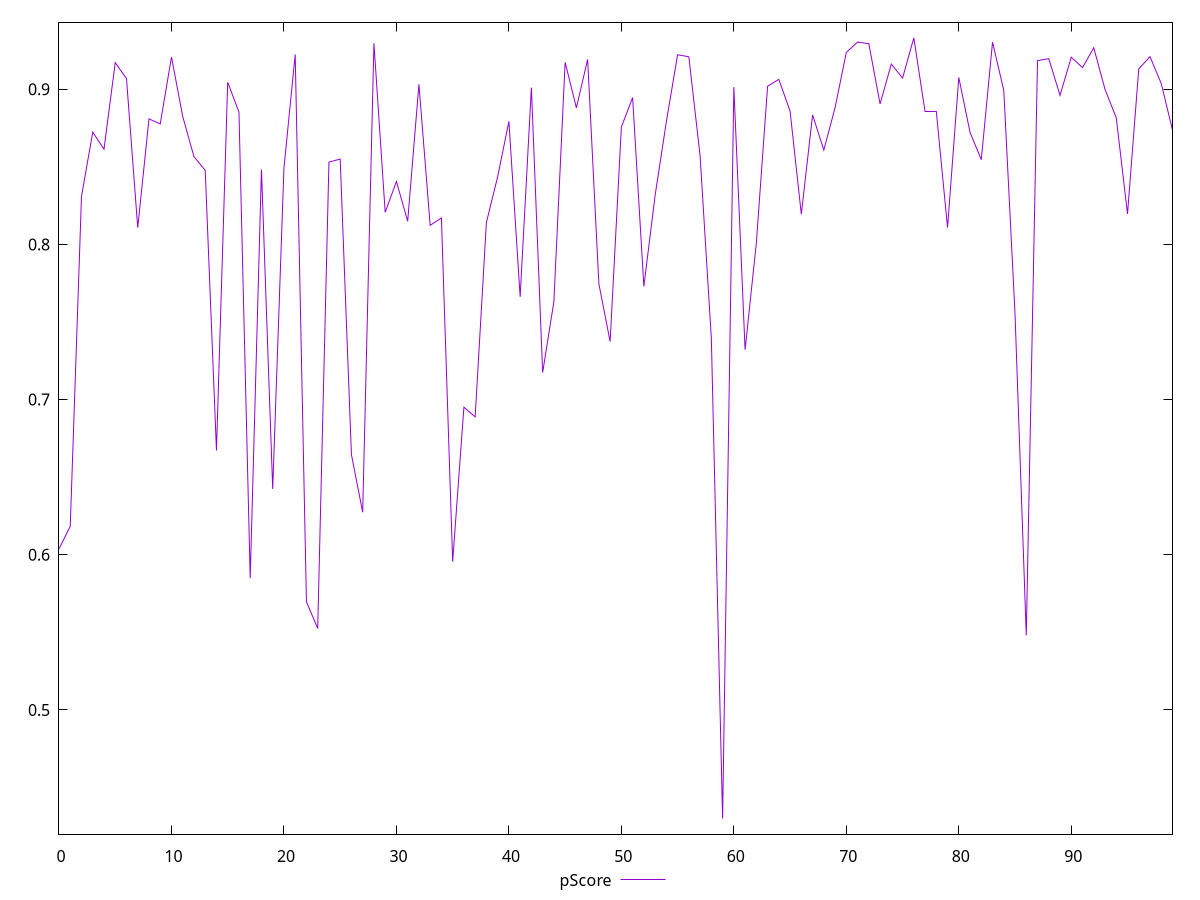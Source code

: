 reset

$pScore <<EOF
0 0.6037510987556489
1 0.6183695005720931
2 0.8308979026566593
3 0.87230689635783
4 0.8613105260401773
5 0.9171620685437457
6 0.906804450337237
7 0.8107953674636191
8 0.8808561141540523
9 0.8775973845774232
10 0.9207329483373279
11 0.8824600210611311
12 0.8565050838218071
13 0.8477201600039449
14 0.6672315186978381
15 0.9044766682182588
16 0.8852227111021963
17 0.5849891959925277
18 0.8482299921758012
19 0.642413958352828
20 0.8492258127024226
21 0.9224037387513478
22 0.5697108670758679
23 0.5525207183712084
24 0.8530256489793558
25 0.8549822383423793
26 0.6645431368079497
27 0.6273977564333799
28 0.9295679336872088
29 0.8206831778341263
30 0.8405409479709569
31 0.8148931061085289
32 0.9030954137896761
33 0.8122862660479749
34 0.8170519949759945
35 0.5955697476555202
36 0.6950848539914987
37 0.6888069865570776
38 0.814140451465074
39 0.8435542790306256
40 0.8792812648809548
41 0.7662561700143229
42 0.9009835154538056
43 0.7173853901816247
44 0.7631251108243793
45 0.917327093262991
46 0.8879684706323712
47 0.9192086673196049
48 0.7745919799115928
49 0.7373273060696588
50 0.8755983330186692
51 0.8946038596668279
52 0.7729048070927963
53 0.83159673645397
54 0.8791367429590802
55 0.9221907457670684
56 0.920884092434309
57 0.8569442691256377
58 0.7393371179276907
59 0.4300474770857138
60 0.9013346763996751
61 0.7321238060905395
62 0.8008443998950887
63 0.9018958199242977
64 0.9063442170352636
65 0.8857888136181229
66 0.8194001587387454
67 0.8834107553505595
68 0.8608092910515477
69 0.8880795981490106
70 0.9237274515997447
71 0.9303223991992708
72 0.9293741953782566
73 0.8905035276548521
74 0.9161780372774422
75 0.9071278055850486
76 0.9330437949867082
77 0.8856230033380146
78 0.8856523955722329
79 0.8108180011850095
80 0.9075751606837426
81 0.8721664440179633
82 0.8545811949729829
83 0.9302744448985206
84 0.8992583008693398
85 0.7551436463547225
86 0.5481147096646706
87 0.918385936453767
88 0.9196829722773945
89 0.8960323709349928
90 0.9206096480684351
91 0.9138934287624536
92 0.9267187043584497
93 0.8998822894014112
94 0.8815676321379602
95 0.8196014059624929
96 0.9130831105286306
97 0.9209556793842704
98 0.9036345137995156
99 0.8736366106028565
EOF

set key outside below
set xrange [0:99]
set yrange [0.4199875507276939:0.9431037213447281]
set trange [0.4199875507276939:0.9431037213447281]
set terminal svg size 640, 500 enhanced background rgb 'white'
set output "report_00013_2021-02-09T12-04-24.940Z/first-contentful-paint/samples/pages+cached/pScore/values.svg"

plot $pScore title "pScore" with line

reset
